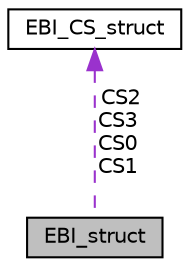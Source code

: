 digraph "EBI_struct"
{
  edge [fontname="Helvetica",fontsize="10",labelfontname="Helvetica",labelfontsize="10"];
  node [fontname="Helvetica",fontsize="10",shape=record];
  Node1 [label="EBI_struct",height=0.2,width=0.4,color="black", fillcolor="grey75", style="filled", fontcolor="black"];
  Node2 -> Node1 [dir="back",color="darkorchid3",fontsize="10",style="dashed",label=" CS2\nCS3\nCS0\nCS1" ,fontname="Helvetica"];
  Node2 [label="EBI_CS_struct",height=0.2,width=0.4,color="black", fillcolor="white", style="filled",URL="$structEBI__CS__struct.html"];
}
